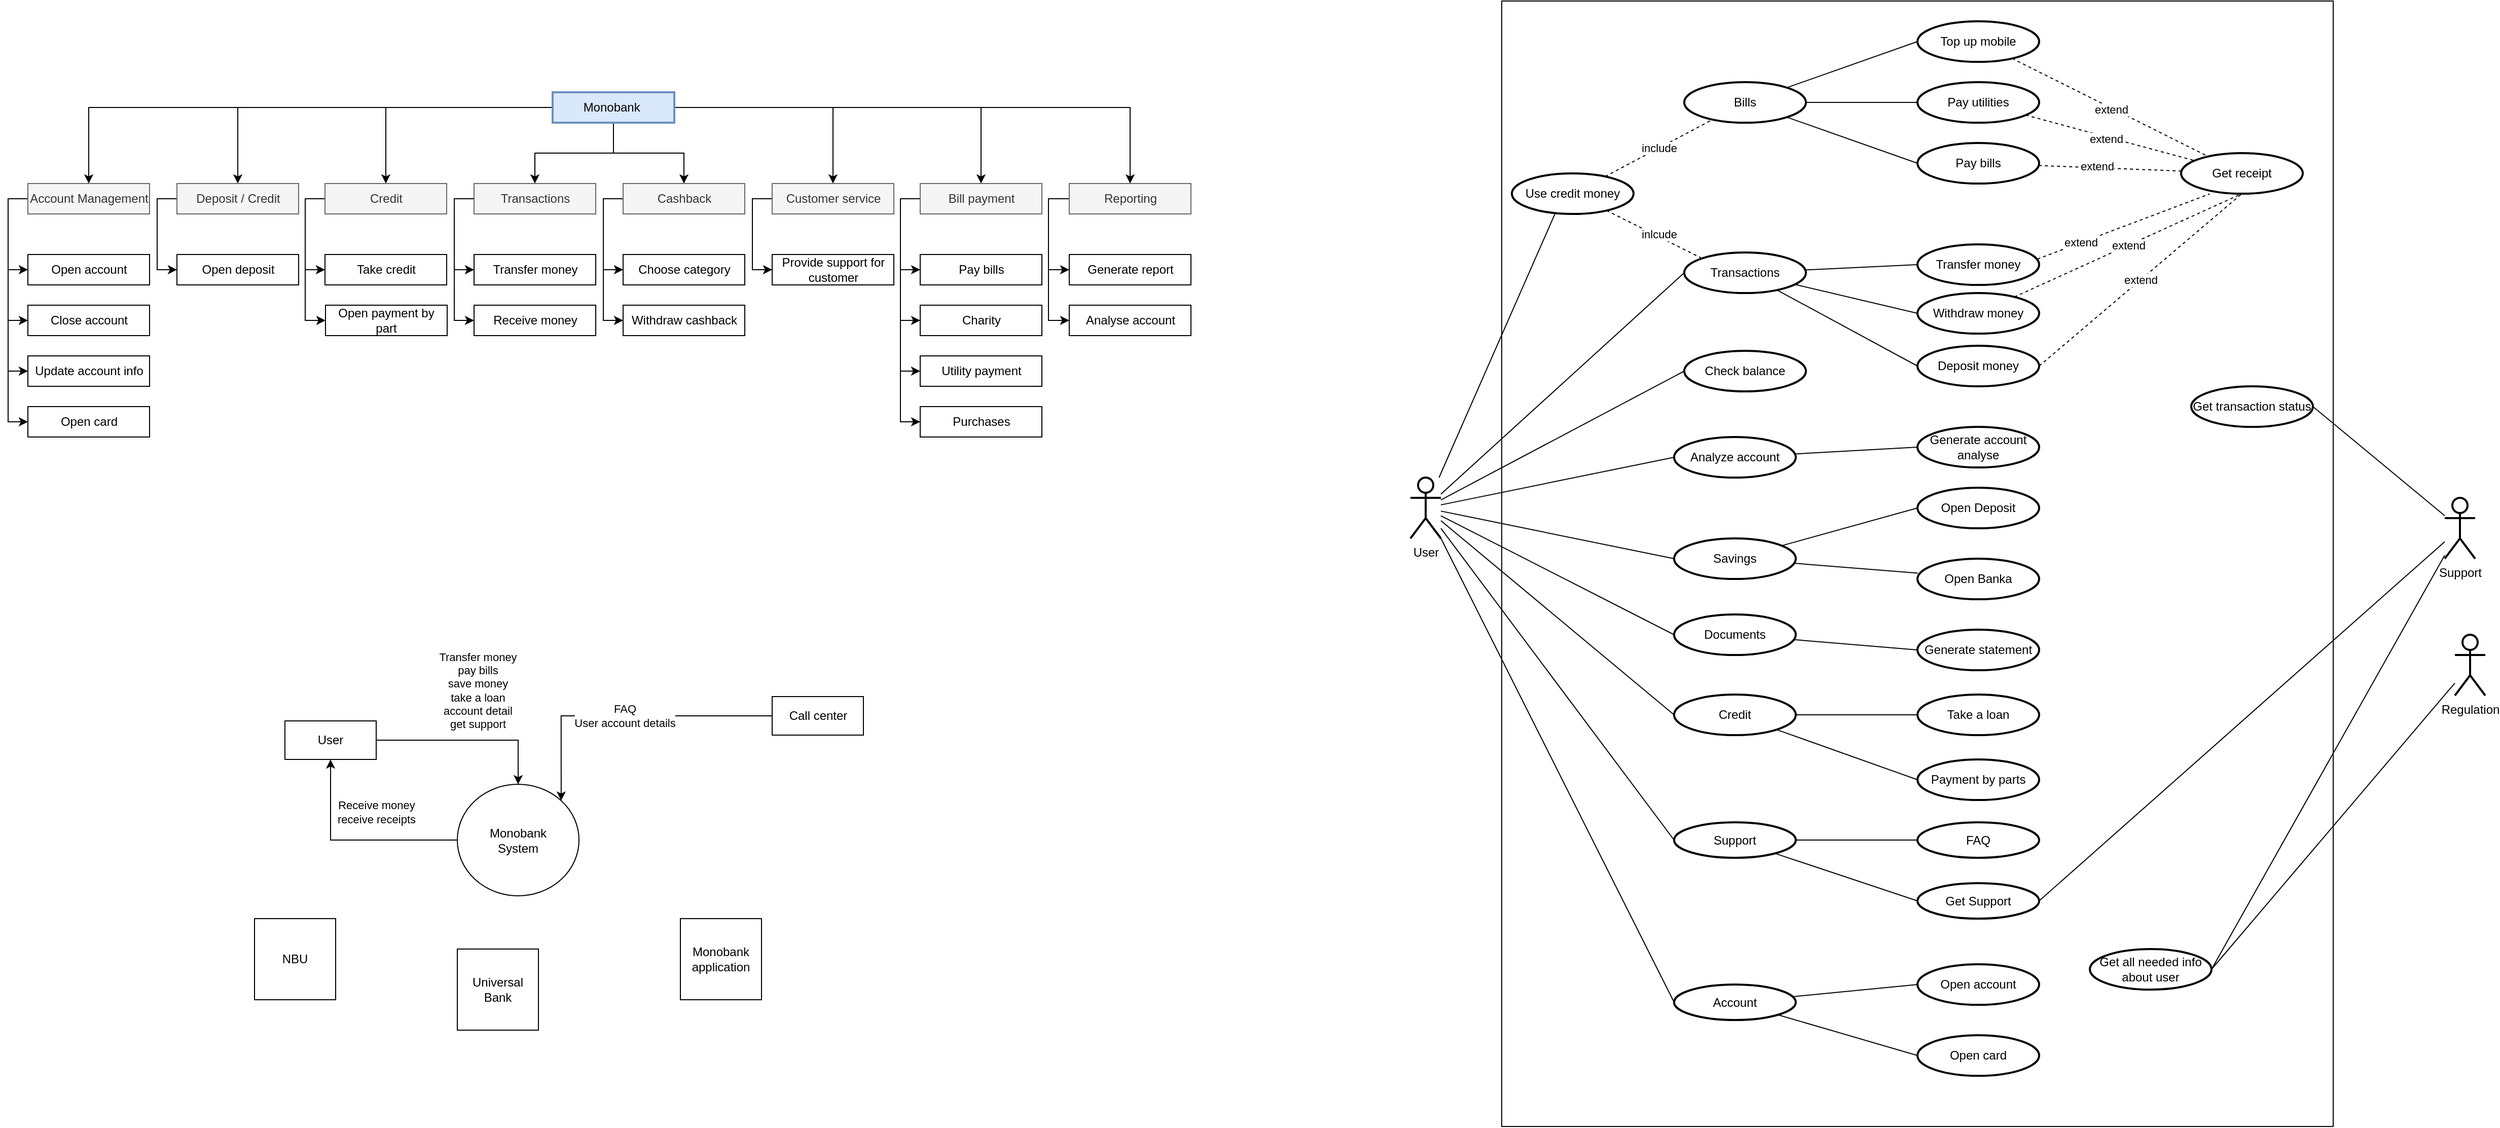 <mxfile version="20.8.16" type="github">
  <diagram name="Page-1" id="a2duEnbXzy0IIAWoKXlF">
    <mxGraphModel dx="1676" dy="1664" grid="1" gridSize="10" guides="1" tooltips="1" connect="1" arrows="1" fold="1" page="1" pageScale="1" pageWidth="827" pageHeight="1169" math="0" shadow="0">
      <root>
        <mxCell id="0" />
        <mxCell id="1" parent="0" />
        <mxCell id="AsIdFK6F4DD6XL9qQPAL-68" style="edgeStyle=orthogonalEdgeStyle;rounded=0;orthogonalLoop=1;jettySize=auto;html=1;" parent="1" source="AsIdFK6F4DD6XL9qQPAL-1" target="AsIdFK6F4DD6XL9qQPAL-2" edge="1">
          <mxGeometry relative="1" as="geometry" />
        </mxCell>
        <mxCell id="AsIdFK6F4DD6XL9qQPAL-69" style="edgeStyle=orthogonalEdgeStyle;rounded=0;orthogonalLoop=1;jettySize=auto;html=1;entryX=0.5;entryY=0;entryDx=0;entryDy=0;" parent="1" source="AsIdFK6F4DD6XL9qQPAL-1" target="AsIdFK6F4DD6XL9qQPAL-38" edge="1">
          <mxGeometry relative="1" as="geometry" />
        </mxCell>
        <mxCell id="AsIdFK6F4DD6XL9qQPAL-70" style="edgeStyle=orthogonalEdgeStyle;rounded=0;orthogonalLoop=1;jettySize=auto;html=1;" parent="1" source="AsIdFK6F4DD6XL9qQPAL-1" target="AsIdFK6F4DD6XL9qQPAL-3" edge="1">
          <mxGeometry relative="1" as="geometry" />
        </mxCell>
        <mxCell id="AsIdFK6F4DD6XL9qQPAL-71" style="edgeStyle=orthogonalEdgeStyle;rounded=0;orthogonalLoop=1;jettySize=auto;html=1;" parent="1" source="AsIdFK6F4DD6XL9qQPAL-1" target="AsIdFK6F4DD6XL9qQPAL-12" edge="1">
          <mxGeometry relative="1" as="geometry" />
        </mxCell>
        <mxCell id="AsIdFK6F4DD6XL9qQPAL-72" style="edgeStyle=orthogonalEdgeStyle;rounded=0;orthogonalLoop=1;jettySize=auto;html=1;entryX=0.5;entryY=0;entryDx=0;entryDy=0;" parent="1" source="AsIdFK6F4DD6XL9qQPAL-1" target="AsIdFK6F4DD6XL9qQPAL-11" edge="1">
          <mxGeometry relative="1" as="geometry" />
        </mxCell>
        <mxCell id="AsIdFK6F4DD6XL9qQPAL-73" style="edgeStyle=orthogonalEdgeStyle;rounded=0;orthogonalLoop=1;jettySize=auto;html=1;" parent="1" source="AsIdFK6F4DD6XL9qQPAL-1" target="AsIdFK6F4DD6XL9qQPAL-4" edge="1">
          <mxGeometry relative="1" as="geometry" />
        </mxCell>
        <mxCell id="AsIdFK6F4DD6XL9qQPAL-74" style="edgeStyle=orthogonalEdgeStyle;rounded=0;orthogonalLoop=1;jettySize=auto;html=1;" parent="1" source="AsIdFK6F4DD6XL9qQPAL-1" target="AsIdFK6F4DD6XL9qQPAL-5" edge="1">
          <mxGeometry relative="1" as="geometry" />
        </mxCell>
        <mxCell id="AsIdFK6F4DD6XL9qQPAL-75" style="edgeStyle=orthogonalEdgeStyle;rounded=0;orthogonalLoop=1;jettySize=auto;html=1;" parent="1" source="AsIdFK6F4DD6XL9qQPAL-1" target="AsIdFK6F4DD6XL9qQPAL-33" edge="1">
          <mxGeometry relative="1" as="geometry" />
        </mxCell>
        <mxCell id="AsIdFK6F4DD6XL9qQPAL-1" value="Monobank&amp;nbsp;" style="rounded=0;whiteSpace=wrap;html=1;strokeWidth=2;fillColor=#dae8fc;strokeColor=#6c8ebf;" parent="1" vertex="1">
          <mxGeometry x="354" y="50" width="120" height="30" as="geometry" />
        </mxCell>
        <mxCell id="AsIdFK6F4DD6XL9qQPAL-53" style="edgeStyle=orthogonalEdgeStyle;rounded=0;orthogonalLoop=1;jettySize=auto;html=1;entryX=0;entryY=0.5;entryDx=0;entryDy=0;" parent="1" source="AsIdFK6F4DD6XL9qQPAL-2" target="AsIdFK6F4DD6XL9qQPAL-14" edge="1">
          <mxGeometry relative="1" as="geometry">
            <Array as="points">
              <mxPoint x="257" y="155" />
              <mxPoint x="257" y="225" />
            </Array>
          </mxGeometry>
        </mxCell>
        <mxCell id="AsIdFK6F4DD6XL9qQPAL-54" style="edgeStyle=orthogonalEdgeStyle;rounded=0;orthogonalLoop=1;jettySize=auto;html=1;entryX=0;entryY=0.5;entryDx=0;entryDy=0;" parent="1" source="AsIdFK6F4DD6XL9qQPAL-2" target="AsIdFK6F4DD6XL9qQPAL-39" edge="1">
          <mxGeometry relative="1" as="geometry">
            <Array as="points">
              <mxPoint x="257" y="155" />
              <mxPoint x="257" y="275" />
            </Array>
          </mxGeometry>
        </mxCell>
        <mxCell id="AsIdFK6F4DD6XL9qQPAL-2" value="Transactions" style="whiteSpace=wrap;html=1;fillColor=#f5f5f5;fontColor=#333333;strokeColor=#666666;" parent="1" vertex="1">
          <mxGeometry x="276.5" y="140" width="120" height="30" as="geometry" />
        </mxCell>
        <mxCell id="AsIdFK6F4DD6XL9qQPAL-50" style="edgeStyle=orthogonalEdgeStyle;rounded=0;orthogonalLoop=1;jettySize=auto;html=1;entryX=0;entryY=0.5;entryDx=0;entryDy=0;" parent="1" source="AsIdFK6F4DD6XL9qQPAL-3" target="AsIdFK6F4DD6XL9qQPAL-27" edge="1">
          <mxGeometry relative="1" as="geometry">
            <Array as="points">
              <mxPoint x="-36" y="155" />
              <mxPoint x="-36" y="225" />
            </Array>
          </mxGeometry>
        </mxCell>
        <mxCell id="AsIdFK6F4DD6XL9qQPAL-3" value="Deposit / Credit" style="whiteSpace=wrap;html=1;fillColor=#f5f5f5;fontColor=#333333;strokeColor=#666666;" parent="1" vertex="1">
          <mxGeometry x="-16.5" y="140" width="120" height="30" as="geometry" />
        </mxCell>
        <mxCell id="AsIdFK6F4DD6XL9qQPAL-58" style="edgeStyle=orthogonalEdgeStyle;rounded=0;orthogonalLoop=1;jettySize=auto;html=1;entryX=0;entryY=0.5;entryDx=0;entryDy=0;" parent="1" source="AsIdFK6F4DD6XL9qQPAL-4" target="AsIdFK6F4DD6XL9qQPAL-40" edge="1">
          <mxGeometry relative="1" as="geometry">
            <Array as="points">
              <mxPoint x="551" y="155" />
              <mxPoint x="551" y="225" />
            </Array>
          </mxGeometry>
        </mxCell>
        <mxCell id="AsIdFK6F4DD6XL9qQPAL-4" value="Customer service" style="whiteSpace=wrap;html=1;fillColor=#f5f5f5;fontColor=#333333;strokeColor=#666666;" parent="1" vertex="1">
          <mxGeometry x="570.5" y="140" width="120" height="30" as="geometry" />
        </mxCell>
        <mxCell id="AsIdFK6F4DD6XL9qQPAL-59" style="edgeStyle=orthogonalEdgeStyle;rounded=0;orthogonalLoop=1;jettySize=auto;html=1;entryX=0;entryY=0.5;entryDx=0;entryDy=0;" parent="1" source="AsIdFK6F4DD6XL9qQPAL-5" target="AsIdFK6F4DD6XL9qQPAL-32" edge="1">
          <mxGeometry relative="1" as="geometry">
            <Array as="points">
              <mxPoint x="697" y="155" />
              <mxPoint x="697" y="225" />
            </Array>
          </mxGeometry>
        </mxCell>
        <mxCell id="AsIdFK6F4DD6XL9qQPAL-60" style="edgeStyle=orthogonalEdgeStyle;rounded=0;orthogonalLoop=1;jettySize=auto;html=1;entryX=0;entryY=0.5;entryDx=0;entryDy=0;" parent="1" source="AsIdFK6F4DD6XL9qQPAL-5" target="AsIdFK6F4DD6XL9qQPAL-7" edge="1">
          <mxGeometry relative="1" as="geometry">
            <Array as="points">
              <mxPoint x="697" y="155" />
              <mxPoint x="697" y="275" />
            </Array>
          </mxGeometry>
        </mxCell>
        <mxCell id="AsIdFK6F4DD6XL9qQPAL-61" style="edgeStyle=orthogonalEdgeStyle;rounded=0;orthogonalLoop=1;jettySize=auto;html=1;entryX=0;entryY=0.5;entryDx=0;entryDy=0;" parent="1" source="AsIdFK6F4DD6XL9qQPAL-5" target="AsIdFK6F4DD6XL9qQPAL-8" edge="1">
          <mxGeometry relative="1" as="geometry">
            <Array as="points">
              <mxPoint x="697" y="155" />
              <mxPoint x="697" y="325" />
            </Array>
          </mxGeometry>
        </mxCell>
        <mxCell id="AsIdFK6F4DD6XL9qQPAL-62" style="edgeStyle=orthogonalEdgeStyle;rounded=0;orthogonalLoop=1;jettySize=auto;html=1;entryX=0;entryY=0.5;entryDx=0;entryDy=0;" parent="1" source="AsIdFK6F4DD6XL9qQPAL-5" target="AsIdFK6F4DD6XL9qQPAL-9" edge="1">
          <mxGeometry relative="1" as="geometry">
            <Array as="points">
              <mxPoint x="697" y="155" />
              <mxPoint x="697" y="375" />
            </Array>
          </mxGeometry>
        </mxCell>
        <mxCell id="AsIdFK6F4DD6XL9qQPAL-5" value="Bill payment" style="whiteSpace=wrap;html=1;fillColor=#f5f5f5;fontColor=#333333;strokeColor=#666666;" parent="1" vertex="1">
          <mxGeometry x="716.5" y="140" width="120" height="30" as="geometry" />
        </mxCell>
        <mxCell id="AsIdFK6F4DD6XL9qQPAL-7" value="Charity" style="whiteSpace=wrap;html=1;" parent="1" vertex="1">
          <mxGeometry x="716.5" y="260" width="120" height="30" as="geometry" />
        </mxCell>
        <mxCell id="AsIdFK6F4DD6XL9qQPAL-8" value="Utility payment" style="whiteSpace=wrap;html=1;" parent="1" vertex="1">
          <mxGeometry x="716.5" y="310" width="120" height="30" as="geometry" />
        </mxCell>
        <mxCell id="AsIdFK6F4DD6XL9qQPAL-9" value="Purchases" style="whiteSpace=wrap;html=1;" parent="1" vertex="1">
          <mxGeometry x="716.5" y="360" width="120" height="30" as="geometry" />
        </mxCell>
        <mxCell id="AsIdFK6F4DD6XL9qQPAL-56" style="edgeStyle=orthogonalEdgeStyle;rounded=0;orthogonalLoop=1;jettySize=auto;html=1;entryX=0;entryY=0.5;entryDx=0;entryDy=0;" parent="1" source="AsIdFK6F4DD6XL9qQPAL-11" target="AsIdFK6F4DD6XL9qQPAL-29" edge="1">
          <mxGeometry relative="1" as="geometry">
            <Array as="points">
              <mxPoint x="404" y="155" />
              <mxPoint x="404" y="225" />
            </Array>
          </mxGeometry>
        </mxCell>
        <mxCell id="AsIdFK6F4DD6XL9qQPAL-57" style="edgeStyle=orthogonalEdgeStyle;rounded=0;orthogonalLoop=1;jettySize=auto;html=1;entryX=0;entryY=0.5;entryDx=0;entryDy=0;" parent="1" source="AsIdFK6F4DD6XL9qQPAL-11" target="AsIdFK6F4DD6XL9qQPAL-31" edge="1">
          <mxGeometry relative="1" as="geometry">
            <Array as="points">
              <mxPoint x="404" y="155" />
              <mxPoint x="404" y="275" />
            </Array>
          </mxGeometry>
        </mxCell>
        <mxCell id="AsIdFK6F4DD6XL9qQPAL-11" value="Cashback" style="whiteSpace=wrap;html=1;fillColor=#f5f5f5;fontColor=#333333;strokeColor=#666666;" parent="1" vertex="1">
          <mxGeometry x="423.5" y="140" width="120" height="30" as="geometry" />
        </mxCell>
        <mxCell id="AsIdFK6F4DD6XL9qQPAL-47" style="edgeStyle=orthogonalEdgeStyle;rounded=0;orthogonalLoop=1;jettySize=auto;html=1;entryX=0;entryY=0.5;entryDx=0;entryDy=0;" parent="1" source="AsIdFK6F4DD6XL9qQPAL-12" target="AsIdFK6F4DD6XL9qQPAL-35" edge="1">
          <mxGeometry relative="1" as="geometry">
            <Array as="points">
              <mxPoint x="-183" y="155" />
              <mxPoint x="-183" y="225" />
            </Array>
          </mxGeometry>
        </mxCell>
        <mxCell id="AsIdFK6F4DD6XL9qQPAL-48" style="edgeStyle=orthogonalEdgeStyle;rounded=0;orthogonalLoop=1;jettySize=auto;html=1;entryX=0;entryY=0.5;entryDx=0;entryDy=0;" parent="1" source="AsIdFK6F4DD6XL9qQPAL-12" target="AsIdFK6F4DD6XL9qQPAL-36" edge="1">
          <mxGeometry relative="1" as="geometry">
            <Array as="points">
              <mxPoint x="-183" y="155" />
              <mxPoint x="-183" y="275" />
            </Array>
          </mxGeometry>
        </mxCell>
        <mxCell id="AsIdFK6F4DD6XL9qQPAL-49" style="edgeStyle=orthogonalEdgeStyle;rounded=0;orthogonalLoop=1;jettySize=auto;html=1;entryX=0;entryY=0.5;entryDx=0;entryDy=0;" parent="1" source="AsIdFK6F4DD6XL9qQPAL-12" target="AsIdFK6F4DD6XL9qQPAL-37" edge="1">
          <mxGeometry relative="1" as="geometry">
            <Array as="points">
              <mxPoint x="-183" y="155" />
              <mxPoint x="-183" y="325" />
            </Array>
          </mxGeometry>
        </mxCell>
        <mxCell id="AsIdFK6F4DD6XL9qQPAL-88" style="edgeStyle=orthogonalEdgeStyle;rounded=0;orthogonalLoop=1;jettySize=auto;html=1;entryX=0;entryY=0.5;entryDx=0;entryDy=0;" parent="1" source="AsIdFK6F4DD6XL9qQPAL-12" target="AsIdFK6F4DD6XL9qQPAL-87" edge="1">
          <mxGeometry relative="1" as="geometry">
            <Array as="points">
              <mxPoint x="-183" y="155" />
              <mxPoint x="-183" y="375" />
            </Array>
          </mxGeometry>
        </mxCell>
        <mxCell id="AsIdFK6F4DD6XL9qQPAL-12" value="Account Management" style="whiteSpace=wrap;html=1;fillColor=#f5f5f5;fontColor=#333333;strokeColor=#666666;" parent="1" vertex="1">
          <mxGeometry x="-163.5" y="140" width="120" height="30" as="geometry" />
        </mxCell>
        <mxCell id="AsIdFK6F4DD6XL9qQPAL-14" value="Transfer money" style="whiteSpace=wrap;html=1;" parent="1" vertex="1">
          <mxGeometry x="276.5" y="210" width="120" height="30" as="geometry" />
        </mxCell>
        <mxCell id="AsIdFK6F4DD6XL9qQPAL-16" value="Generate report" style="whiteSpace=wrap;html=1;" parent="1" vertex="1">
          <mxGeometry x="863.5" y="210" width="120" height="30" as="geometry" />
        </mxCell>
        <mxCell id="AsIdFK6F4DD6XL9qQPAL-22" value="Take credit" style="whiteSpace=wrap;html=1;" parent="1" vertex="1">
          <mxGeometry x="129.5" y="210" width="120" height="30" as="geometry" />
        </mxCell>
        <mxCell id="AsIdFK6F4DD6XL9qQPAL-24" value="Open payment by part" style="whiteSpace=wrap;html=1;" parent="1" vertex="1">
          <mxGeometry x="130" y="260" width="120" height="30" as="geometry" />
        </mxCell>
        <mxCell id="AsIdFK6F4DD6XL9qQPAL-27" value="Open deposit" style="whiteSpace=wrap;html=1;" parent="1" vertex="1">
          <mxGeometry x="-16.5" y="210" width="120" height="30" as="geometry" />
        </mxCell>
        <mxCell id="AsIdFK6F4DD6XL9qQPAL-29" value="Choose category" style="whiteSpace=wrap;html=1;" parent="1" vertex="1">
          <mxGeometry x="423.5" y="210" width="120" height="30" as="geometry" />
        </mxCell>
        <mxCell id="AsIdFK6F4DD6XL9qQPAL-31" value="Withdraw cashback" style="whiteSpace=wrap;html=1;" parent="1" vertex="1">
          <mxGeometry x="423.5" y="260" width="120" height="30" as="geometry" />
        </mxCell>
        <mxCell id="AsIdFK6F4DD6XL9qQPAL-32" value="Pay bills" style="whiteSpace=wrap;html=1;" parent="1" vertex="1">
          <mxGeometry x="716.5" y="210" width="120" height="30" as="geometry" />
        </mxCell>
        <mxCell id="AsIdFK6F4DD6XL9qQPAL-66" style="edgeStyle=orthogonalEdgeStyle;rounded=0;orthogonalLoop=1;jettySize=auto;html=1;entryX=0;entryY=0.5;entryDx=0;entryDy=0;" parent="1" source="AsIdFK6F4DD6XL9qQPAL-33" target="AsIdFK6F4DD6XL9qQPAL-16" edge="1">
          <mxGeometry relative="1" as="geometry">
            <Array as="points">
              <mxPoint x="843" y="155" />
              <mxPoint x="843" y="225" />
            </Array>
          </mxGeometry>
        </mxCell>
        <mxCell id="AsIdFK6F4DD6XL9qQPAL-67" style="edgeStyle=orthogonalEdgeStyle;rounded=0;orthogonalLoop=1;jettySize=auto;html=1;entryX=0;entryY=0.5;entryDx=0;entryDy=0;" parent="1" source="AsIdFK6F4DD6XL9qQPAL-33" target="AsIdFK6F4DD6XL9qQPAL-34" edge="1">
          <mxGeometry relative="1" as="geometry">
            <Array as="points">
              <mxPoint x="843" y="155" />
              <mxPoint x="843" y="275" />
            </Array>
          </mxGeometry>
        </mxCell>
        <mxCell id="AsIdFK6F4DD6XL9qQPAL-33" value="Reporting" style="whiteSpace=wrap;html=1;fillColor=#f5f5f5;fontColor=#333333;strokeColor=#666666;" parent="1" vertex="1">
          <mxGeometry x="863.5" y="140" width="120" height="30" as="geometry" />
        </mxCell>
        <mxCell id="AsIdFK6F4DD6XL9qQPAL-34" value="Analyse account" style="whiteSpace=wrap;html=1;" parent="1" vertex="1">
          <mxGeometry x="863.5" y="260" width="120" height="30" as="geometry" />
        </mxCell>
        <mxCell id="AsIdFK6F4DD6XL9qQPAL-35" value="Open account" style="whiteSpace=wrap;html=1;" parent="1" vertex="1">
          <mxGeometry x="-163.5" y="210" width="120" height="30" as="geometry" />
        </mxCell>
        <mxCell id="AsIdFK6F4DD6XL9qQPAL-36" value="Close account" style="whiteSpace=wrap;html=1;" parent="1" vertex="1">
          <mxGeometry x="-163.5" y="260" width="120" height="30" as="geometry" />
        </mxCell>
        <mxCell id="AsIdFK6F4DD6XL9qQPAL-37" value="Update account info" style="whiteSpace=wrap;html=1;" parent="1" vertex="1">
          <mxGeometry x="-163.5" y="310" width="120" height="30" as="geometry" />
        </mxCell>
        <mxCell id="AsIdFK6F4DD6XL9qQPAL-51" style="edgeStyle=orthogonalEdgeStyle;rounded=0;orthogonalLoop=1;jettySize=auto;html=1;entryX=0;entryY=0.5;entryDx=0;entryDy=0;" parent="1" source="AsIdFK6F4DD6XL9qQPAL-38" target="AsIdFK6F4DD6XL9qQPAL-22" edge="1">
          <mxGeometry relative="1" as="geometry">
            <Array as="points">
              <mxPoint x="110" y="155" />
              <mxPoint x="110" y="225" />
            </Array>
          </mxGeometry>
        </mxCell>
        <mxCell id="AsIdFK6F4DD6XL9qQPAL-52" style="edgeStyle=orthogonalEdgeStyle;rounded=0;orthogonalLoop=1;jettySize=auto;html=1;entryX=0;entryY=0.5;entryDx=0;entryDy=0;" parent="1" source="AsIdFK6F4DD6XL9qQPAL-38" target="AsIdFK6F4DD6XL9qQPAL-24" edge="1">
          <mxGeometry relative="1" as="geometry">
            <Array as="points">
              <mxPoint x="110" y="155" />
              <mxPoint x="110" y="275" />
            </Array>
          </mxGeometry>
        </mxCell>
        <mxCell id="AsIdFK6F4DD6XL9qQPAL-38" value="Credit" style="whiteSpace=wrap;html=1;fillColor=#f5f5f5;fontColor=#333333;strokeColor=#666666;" parent="1" vertex="1">
          <mxGeometry x="129.5" y="140" width="120" height="30" as="geometry" />
        </mxCell>
        <mxCell id="AsIdFK6F4DD6XL9qQPAL-39" value="Receive money" style="whiteSpace=wrap;html=1;" parent="1" vertex="1">
          <mxGeometry x="276.5" y="260" width="120" height="30" as="geometry" />
        </mxCell>
        <mxCell id="AsIdFK6F4DD6XL9qQPAL-40" value="Provide support for customer" style="whiteSpace=wrap;html=1;" parent="1" vertex="1">
          <mxGeometry x="570.5" y="210" width="120" height="30" as="geometry" />
        </mxCell>
        <mxCell id="4nMvluG5tk5VkBTDZK9o-53" style="edgeStyle=none;orthogonalLoop=1;jettySize=auto;html=1;entryX=0.235;entryY=1.006;entryDx=0;entryDy=0;endArrow=none;endFill=0;exitX=0.985;exitY=0.364;exitDx=0;exitDy=0;exitPerimeter=0;entryPerimeter=0;dashed=1;" parent="1" source="AsIdFK6F4DD6XL9qQPAL-76" target="4nMvluG5tk5VkBTDZK9o-49" edge="1">
          <mxGeometry relative="1" as="geometry" />
        </mxCell>
        <mxCell id="4nMvluG5tk5VkBTDZK9o-64" value="extend" style="edgeLabel;html=1;align=center;verticalAlign=middle;resizable=0;points=[];" parent="4nMvluG5tk5VkBTDZK9o-53" vertex="1" connectable="0">
          <mxGeometry x="-0.497" y="1" relative="1" as="geometry">
            <mxPoint as="offset" />
          </mxGeometry>
        </mxCell>
        <mxCell id="AsIdFK6F4DD6XL9qQPAL-76" value="Transfer money" style="ellipse;whiteSpace=wrap;html=1;strokeWidth=2;" parent="1" vertex="1">
          <mxGeometry x="1700" y="200" width="120" height="40" as="geometry" />
        </mxCell>
        <mxCell id="AsIdFK6F4DD6XL9qQPAL-77" value="Open Deposit" style="ellipse;whiteSpace=wrap;html=1;strokeWidth=2;" parent="1" vertex="1">
          <mxGeometry x="1700" y="440" width="120" height="40" as="geometry" />
        </mxCell>
        <mxCell id="AsIdFK6F4DD6XL9qQPAL-78" value="Take a loan" style="ellipse;whiteSpace=wrap;html=1;strokeWidth=2;" parent="1" vertex="1">
          <mxGeometry x="1700" y="644" width="120" height="40" as="geometry" />
        </mxCell>
        <mxCell id="AsIdFK6F4DD6XL9qQPAL-79" value="Payment by parts" style="ellipse;whiteSpace=wrap;html=1;strokeWidth=2;" parent="1" vertex="1">
          <mxGeometry x="1700" y="708" width="120" height="40" as="geometry" />
        </mxCell>
        <mxCell id="4nMvluG5tk5VkBTDZK9o-61" style="edgeStyle=none;orthogonalLoop=1;jettySize=auto;html=1;entryX=0;entryY=0.5;entryDx=0;entryDy=0;endArrow=none;endFill=0;" parent="1" source="AsIdFK6F4DD6XL9qQPAL-80" target="4nMvluG5tk5VkBTDZK9o-34" edge="1">
          <mxGeometry relative="1" as="geometry" />
        </mxCell>
        <mxCell id="4nMvluG5tk5VkBTDZK9o-62" style="edgeStyle=none;orthogonalLoop=1;jettySize=auto;html=1;entryX=0.354;entryY=0.999;entryDx=0;entryDy=0;endArrow=none;endFill=0;entryPerimeter=0;" parent="1" source="AsIdFK6F4DD6XL9qQPAL-80" target="AsIdFK6F4DD6XL9qQPAL-86" edge="1">
          <mxGeometry relative="1" as="geometry" />
        </mxCell>
        <mxCell id="4nMvluG5tk5VkBTDZK9o-69" style="edgeStyle=none;orthogonalLoop=1;jettySize=auto;html=1;entryX=0;entryY=0.5;entryDx=0;entryDy=0;endArrow=none;endFill=0;" parent="1" source="AsIdFK6F4DD6XL9qQPAL-80" target="4nMvluG5tk5VkBTDZK9o-35" edge="1">
          <mxGeometry relative="1" as="geometry" />
        </mxCell>
        <mxCell id="4nMvluG5tk5VkBTDZK9o-71" style="edgeStyle=none;orthogonalLoop=1;jettySize=auto;html=1;entryX=0;entryY=0.5;entryDx=0;entryDy=0;endArrow=none;endFill=0;" parent="1" source="AsIdFK6F4DD6XL9qQPAL-80" target="4nMvluG5tk5VkBTDZK9o-3" edge="1">
          <mxGeometry relative="1" as="geometry" />
        </mxCell>
        <mxCell id="4nMvluG5tk5VkBTDZK9o-74" style="edgeStyle=none;orthogonalLoop=1;jettySize=auto;html=1;entryX=0;entryY=0.5;entryDx=0;entryDy=0;endArrow=none;endFill=0;" parent="1" source="AsIdFK6F4DD6XL9qQPAL-80" target="4nMvluG5tk5VkBTDZK9o-39" edge="1">
          <mxGeometry relative="1" as="geometry" />
        </mxCell>
        <mxCell id="4nMvluG5tk5VkBTDZK9o-75" style="edgeStyle=none;orthogonalLoop=1;jettySize=auto;html=1;entryX=0;entryY=0.5;entryDx=0;entryDy=0;endArrow=none;endFill=0;" parent="1" source="AsIdFK6F4DD6XL9qQPAL-80" target="4nMvluG5tk5VkBTDZK9o-36" edge="1">
          <mxGeometry relative="1" as="geometry" />
        </mxCell>
        <mxCell id="4nMvluG5tk5VkBTDZK9o-80" style="edgeStyle=none;orthogonalLoop=1;jettySize=auto;html=1;entryX=0;entryY=0.5;entryDx=0;entryDy=0;endArrow=none;endFill=0;" parent="1" source="AsIdFK6F4DD6XL9qQPAL-80" target="4nMvluG5tk5VkBTDZK9o-38" edge="1">
          <mxGeometry relative="1" as="geometry" />
        </mxCell>
        <mxCell id="4nMvluG5tk5VkBTDZK9o-84" style="edgeStyle=none;orthogonalLoop=1;jettySize=auto;html=1;entryX=0;entryY=0.5;entryDx=0;entryDy=0;endArrow=none;endFill=0;" parent="1" source="AsIdFK6F4DD6XL9qQPAL-80" target="4nMvluG5tk5VkBTDZK9o-83" edge="1">
          <mxGeometry relative="1" as="geometry" />
        </mxCell>
        <mxCell id="4nMvluG5tk5VkBTDZK9o-96" style="edgeStyle=none;orthogonalLoop=1;jettySize=auto;html=1;entryX=0;entryY=0.5;entryDx=0;entryDy=0;endArrow=none;endFill=0;" parent="1" source="AsIdFK6F4DD6XL9qQPAL-80" target="4nMvluG5tk5VkBTDZK9o-88" edge="1">
          <mxGeometry relative="1" as="geometry" />
        </mxCell>
        <mxCell id="AsIdFK6F4DD6XL9qQPAL-80" value="User" style="shape=umlActor;verticalLabelPosition=bottom;verticalAlign=top;html=1;outlineConnect=0;strokeWidth=2;" parent="1" vertex="1">
          <mxGeometry x="1200" y="430" width="30" height="60" as="geometry" />
        </mxCell>
        <mxCell id="4nMvluG5tk5VkBTDZK9o-20" style="orthogonalLoop=1;jettySize=auto;html=1;entryX=1;entryY=0.5;entryDx=0;entryDy=0;endArrow=none;endFill=0;" parent="1" source="AsIdFK6F4DD6XL9qQPAL-81" target="4nMvluG5tk5VkBTDZK9o-19" edge="1">
          <mxGeometry relative="1" as="geometry" />
        </mxCell>
        <mxCell id="AsIdFK6F4DD6XL9qQPAL-81" value="Regulation" style="shape=umlActor;verticalLabelPosition=bottom;verticalAlign=top;html=1;outlineConnect=0;strokeWidth=2;" parent="1" vertex="1">
          <mxGeometry x="2230" y="585" width="30" height="60" as="geometry" />
        </mxCell>
        <mxCell id="4nMvluG5tk5VkBTDZK9o-4" style="rounded=0;orthogonalLoop=1;jettySize=auto;html=1;entryX=1;entryY=0.5;entryDx=0;entryDy=0;endArrow=none;endFill=0;" parent="1" source="AsIdFK6F4DD6XL9qQPAL-82" target="AsIdFK6F4DD6XL9qQPAL-85" edge="1">
          <mxGeometry relative="1" as="geometry" />
        </mxCell>
        <mxCell id="4nMvluG5tk5VkBTDZK9o-21" style="orthogonalLoop=1;jettySize=auto;html=1;entryX=1;entryY=0.5;entryDx=0;entryDy=0;endArrow=none;endFill=0;" parent="1" source="AsIdFK6F4DD6XL9qQPAL-82" target="4nMvluG5tk5VkBTDZK9o-19" edge="1">
          <mxGeometry relative="1" as="geometry" />
        </mxCell>
        <mxCell id="4nMvluG5tk5VkBTDZK9o-24" style="orthogonalLoop=1;jettySize=auto;html=1;entryX=1;entryY=0.5;entryDx=0;entryDy=0;endArrow=none;endFill=0;" parent="1" source="AsIdFK6F4DD6XL9qQPAL-82" target="4nMvluG5tk5VkBTDZK9o-22" edge="1">
          <mxGeometry relative="1" as="geometry" />
        </mxCell>
        <mxCell id="AsIdFK6F4DD6XL9qQPAL-82" value="Support" style="shape=umlActor;verticalLabelPosition=bottom;verticalAlign=top;html=1;outlineConnect=0;strokeWidth=2;" parent="1" vertex="1">
          <mxGeometry x="2220" y="450" width="30" height="60" as="geometry" />
        </mxCell>
        <mxCell id="AsIdFK6F4DD6XL9qQPAL-84" value="Open card" style="ellipse;whiteSpace=wrap;html=1;strokeWidth=2;" parent="1" vertex="1">
          <mxGeometry x="1700" y="980" width="120" height="40" as="geometry" />
        </mxCell>
        <mxCell id="AsIdFK6F4DD6XL9qQPAL-85" value="Get Support" style="ellipse;whiteSpace=wrap;html=1;strokeWidth=2;" parent="1" vertex="1">
          <mxGeometry x="1700" y="830" width="120" height="35" as="geometry" />
        </mxCell>
        <mxCell id="4nMvluG5tk5VkBTDZK9o-59" value="include" style="edgeStyle=none;orthogonalLoop=1;jettySize=auto;html=1;endArrow=none;endFill=0;dashed=1;" parent="1" source="AsIdFK6F4DD6XL9qQPAL-86" target="4nMvluG5tk5VkBTDZK9o-37" edge="1">
          <mxGeometry relative="1" as="geometry" />
        </mxCell>
        <mxCell id="4nMvluG5tk5VkBTDZK9o-60" style="edgeStyle=none;orthogonalLoop=1;jettySize=auto;html=1;entryX=0;entryY=0;entryDx=0;entryDy=0;endArrow=none;endFill=0;dashed=1;" parent="1" source="AsIdFK6F4DD6XL9qQPAL-86" target="4nMvluG5tk5VkBTDZK9o-34" edge="1">
          <mxGeometry relative="1" as="geometry" />
        </mxCell>
        <mxCell id="4nMvluG5tk5VkBTDZK9o-63" value="inlcude" style="edgeLabel;html=1;align=center;verticalAlign=middle;resizable=0;points=[];" parent="4nMvluG5tk5VkBTDZK9o-60" vertex="1" connectable="0">
          <mxGeometry x="0.073" y="2" relative="1" as="geometry">
            <mxPoint as="offset" />
          </mxGeometry>
        </mxCell>
        <mxCell id="AsIdFK6F4DD6XL9qQPAL-86" value="Use credit money" style="ellipse;whiteSpace=wrap;html=1;strokeWidth=2;" parent="1" vertex="1">
          <mxGeometry x="1300" y="130" width="120" height="40" as="geometry" />
        </mxCell>
        <mxCell id="AsIdFK6F4DD6XL9qQPAL-87" value="Open card" style="whiteSpace=wrap;html=1;" parent="1" vertex="1">
          <mxGeometry x="-163.5" y="360" width="120" height="30" as="geometry" />
        </mxCell>
        <mxCell id="4nMvluG5tk5VkBTDZK9o-56" value="extend" style="edgeStyle=none;orthogonalLoop=1;jettySize=auto;html=1;entryX=0.5;entryY=1;entryDx=0;entryDy=0;endArrow=none;endFill=0;dashed=1;" parent="1" source="4nMvluG5tk5VkBTDZK9o-1" target="4nMvluG5tk5VkBTDZK9o-49" edge="1">
          <mxGeometry relative="1" as="geometry" />
        </mxCell>
        <mxCell id="4nMvluG5tk5VkBTDZK9o-1" value="Withdraw money" style="ellipse;whiteSpace=wrap;html=1;strokeWidth=2;" parent="1" vertex="1">
          <mxGeometry x="1700" y="248" width="120" height="40" as="geometry" />
        </mxCell>
        <mxCell id="4nMvluG5tk5VkBTDZK9o-2" value="Open account" style="ellipse;whiteSpace=wrap;html=1;strokeWidth=2;" parent="1" vertex="1">
          <mxGeometry x="1700" y="910" width="120" height="40" as="geometry" />
        </mxCell>
        <mxCell id="4nMvluG5tk5VkBTDZK9o-3" value="Check balance" style="ellipse;whiteSpace=wrap;html=1;strokeWidth=2;" parent="1" vertex="1">
          <mxGeometry x="1470" y="305" width="120" height="40" as="geometry" />
        </mxCell>
        <mxCell id="4nMvluG5tk5VkBTDZK9o-19" value="Get all needed info about user" style="ellipse;whiteSpace=wrap;html=1;strokeWidth=2;" parent="1" vertex="1">
          <mxGeometry x="1870" y="895" width="120" height="40" as="geometry" />
        </mxCell>
        <mxCell id="4nMvluG5tk5VkBTDZK9o-22" value="Get transaction status" style="ellipse;whiteSpace=wrap;html=1;strokeWidth=2;" parent="1" vertex="1">
          <mxGeometry x="1970" y="340" width="120" height="40" as="geometry" />
        </mxCell>
        <mxCell id="4nMvluG5tk5VkBTDZK9o-52" style="edgeStyle=none;orthogonalLoop=1;jettySize=auto;html=1;endArrow=none;endFill=0;dashed=1;" parent="1" source="4nMvluG5tk5VkBTDZK9o-26" target="4nMvluG5tk5VkBTDZK9o-49" edge="1">
          <mxGeometry relative="1" as="geometry" />
        </mxCell>
        <mxCell id="4nMvluG5tk5VkBTDZK9o-68" value="extend" style="edgeLabel;html=1;align=center;verticalAlign=middle;resizable=0;points=[];" parent="4nMvluG5tk5VkBTDZK9o-52" vertex="1" connectable="0">
          <mxGeometry x="-0.192" y="2" relative="1" as="geometry">
            <mxPoint as="offset" />
          </mxGeometry>
        </mxCell>
        <mxCell id="4nMvluG5tk5VkBTDZK9o-26" value="Pay bills" style="ellipse;whiteSpace=wrap;html=1;strokeWidth=2;" parent="1" vertex="1">
          <mxGeometry x="1700" y="100" width="120" height="40" as="geometry" />
        </mxCell>
        <mxCell id="4nMvluG5tk5VkBTDZK9o-44" style="edgeStyle=none;orthogonalLoop=1;jettySize=auto;html=1;entryX=0;entryY=0.5;entryDx=0;entryDy=0;endArrow=none;endFill=0;" parent="1" source="4nMvluG5tk5VkBTDZK9o-34" target="AsIdFK6F4DD6XL9qQPAL-76" edge="1">
          <mxGeometry relative="1" as="geometry" />
        </mxCell>
        <mxCell id="4nMvluG5tk5VkBTDZK9o-45" style="edgeStyle=none;orthogonalLoop=1;jettySize=auto;html=1;entryX=0;entryY=0.5;entryDx=0;entryDy=0;endArrow=none;endFill=0;" parent="1" source="4nMvluG5tk5VkBTDZK9o-34" target="4nMvluG5tk5VkBTDZK9o-1" edge="1">
          <mxGeometry relative="1" as="geometry" />
        </mxCell>
        <mxCell id="4nMvluG5tk5VkBTDZK9o-57" style="edgeStyle=none;orthogonalLoop=1;jettySize=auto;html=1;entryX=0;entryY=0.5;entryDx=0;entryDy=0;endArrow=none;endFill=0;" parent="1" source="4nMvluG5tk5VkBTDZK9o-34" target="4nMvluG5tk5VkBTDZK9o-46" edge="1">
          <mxGeometry relative="1" as="geometry" />
        </mxCell>
        <mxCell id="4nMvluG5tk5VkBTDZK9o-34" value="Transactions" style="ellipse;whiteSpace=wrap;html=1;strokeWidth=2;" parent="1" vertex="1">
          <mxGeometry x="1470" y="208" width="120" height="40" as="geometry" />
        </mxCell>
        <mxCell id="4nMvluG5tk5VkBTDZK9o-79" style="edgeStyle=none;orthogonalLoop=1;jettySize=auto;html=1;entryX=0;entryY=0.5;entryDx=0;entryDy=0;endArrow=none;endFill=0;" parent="1" source="4nMvluG5tk5VkBTDZK9o-35" target="4nMvluG5tk5VkBTDZK9o-78" edge="1">
          <mxGeometry relative="1" as="geometry" />
        </mxCell>
        <mxCell id="4nMvluG5tk5VkBTDZK9o-35" value="Analyze account" style="ellipse;whiteSpace=wrap;html=1;strokeWidth=2;" parent="1" vertex="1">
          <mxGeometry x="1460" y="390" width="120" height="40" as="geometry" />
        </mxCell>
        <mxCell id="4nMvluG5tk5VkBTDZK9o-76" style="edgeStyle=none;orthogonalLoop=1;jettySize=auto;html=1;endArrow=none;endFill=0;entryX=0;entryY=0.5;entryDx=0;entryDy=0;" parent="1" source="4nMvluG5tk5VkBTDZK9o-36" target="4nMvluG5tk5VkBTDZK9o-77" edge="1">
          <mxGeometry relative="1" as="geometry">
            <mxPoint x="1700.0" y="600" as="targetPoint" />
          </mxGeometry>
        </mxCell>
        <mxCell id="4nMvluG5tk5VkBTDZK9o-36" value="Documents" style="ellipse;whiteSpace=wrap;html=1;strokeWidth=2;" parent="1" vertex="1">
          <mxGeometry x="1460" y="565" width="120" height="40" as="geometry" />
        </mxCell>
        <mxCell id="4nMvluG5tk5VkBTDZK9o-40" style="orthogonalLoop=1;jettySize=auto;html=1;entryX=0;entryY=0.5;entryDx=0;entryDy=0;endArrow=none;endFill=0;" parent="1" source="4nMvluG5tk5VkBTDZK9o-37" target="4nMvluG5tk5VkBTDZK9o-26" edge="1">
          <mxGeometry relative="1" as="geometry" />
        </mxCell>
        <mxCell id="4nMvluG5tk5VkBTDZK9o-42" style="edgeStyle=none;orthogonalLoop=1;jettySize=auto;html=1;entryX=0;entryY=0.5;entryDx=0;entryDy=0;endArrow=none;endFill=0;" parent="1" source="4nMvluG5tk5VkBTDZK9o-37" target="4nMvluG5tk5VkBTDZK9o-41" edge="1">
          <mxGeometry relative="1" as="geometry" />
        </mxCell>
        <mxCell id="4nMvluG5tk5VkBTDZK9o-48" style="edgeStyle=none;orthogonalLoop=1;jettySize=auto;html=1;entryX=0;entryY=0.5;entryDx=0;entryDy=0;endArrow=none;endFill=0;" parent="1" source="4nMvluG5tk5VkBTDZK9o-37" target="4nMvluG5tk5VkBTDZK9o-47" edge="1">
          <mxGeometry relative="1" as="geometry" />
        </mxCell>
        <mxCell id="4nMvluG5tk5VkBTDZK9o-37" value="Bills" style="ellipse;whiteSpace=wrap;html=1;strokeWidth=2;" parent="1" vertex="1">
          <mxGeometry x="1470" y="40" width="120" height="40" as="geometry" />
        </mxCell>
        <mxCell id="4nMvluG5tk5VkBTDZK9o-81" style="edgeStyle=none;orthogonalLoop=1;jettySize=auto;html=1;entryX=0;entryY=0.5;entryDx=0;entryDy=0;endArrow=none;endFill=0;" parent="1" source="4nMvluG5tk5VkBTDZK9o-38" target="AsIdFK6F4DD6XL9qQPAL-78" edge="1">
          <mxGeometry relative="1" as="geometry" />
        </mxCell>
        <mxCell id="4nMvluG5tk5VkBTDZK9o-82" style="edgeStyle=none;orthogonalLoop=1;jettySize=auto;html=1;entryX=0;entryY=0.5;entryDx=0;entryDy=0;endArrow=none;endFill=0;" parent="1" source="4nMvluG5tk5VkBTDZK9o-38" target="AsIdFK6F4DD6XL9qQPAL-79" edge="1">
          <mxGeometry relative="1" as="geometry" />
        </mxCell>
        <mxCell id="4nMvluG5tk5VkBTDZK9o-38" value="Credit" style="ellipse;whiteSpace=wrap;html=1;strokeWidth=2;" parent="1" vertex="1">
          <mxGeometry x="1460" y="644" width="120" height="40" as="geometry" />
        </mxCell>
        <mxCell id="4nMvluG5tk5VkBTDZK9o-72" style="edgeStyle=none;orthogonalLoop=1;jettySize=auto;html=1;entryX=0;entryY=0.5;entryDx=0;entryDy=0;endArrow=none;endFill=0;" parent="1" source="4nMvluG5tk5VkBTDZK9o-39" target="AsIdFK6F4DD6XL9qQPAL-77" edge="1">
          <mxGeometry relative="1" as="geometry" />
        </mxCell>
        <mxCell id="4nMvluG5tk5VkBTDZK9o-73" style="edgeStyle=none;orthogonalLoop=1;jettySize=auto;html=1;entryX=0.003;entryY=0.355;entryDx=0;entryDy=0;entryPerimeter=0;endArrow=none;endFill=0;" parent="1" source="4nMvluG5tk5VkBTDZK9o-39" target="4nMvluG5tk5VkBTDZK9o-70" edge="1">
          <mxGeometry relative="1" as="geometry" />
        </mxCell>
        <mxCell id="4nMvluG5tk5VkBTDZK9o-39" value="Savings" style="ellipse;whiteSpace=wrap;html=1;strokeWidth=2;" parent="1" vertex="1">
          <mxGeometry x="1460" y="490" width="120" height="40" as="geometry" />
        </mxCell>
        <mxCell id="4nMvluG5tk5VkBTDZK9o-51" style="edgeStyle=none;orthogonalLoop=1;jettySize=auto;html=1;endArrow=none;endFill=0;dashed=1;" parent="1" source="4nMvluG5tk5VkBTDZK9o-41" target="4nMvluG5tk5VkBTDZK9o-49" edge="1">
          <mxGeometry relative="1" as="geometry" />
        </mxCell>
        <mxCell id="4nMvluG5tk5VkBTDZK9o-67" value="extend" style="edgeLabel;html=1;align=center;verticalAlign=middle;resizable=0;points=[];" parent="4nMvluG5tk5VkBTDZK9o-51" vertex="1" connectable="0">
          <mxGeometry x="-0.046" y="-2" relative="1" as="geometry">
            <mxPoint as="offset" />
          </mxGeometry>
        </mxCell>
        <mxCell id="4nMvluG5tk5VkBTDZK9o-41" value="Pay utilities" style="ellipse;whiteSpace=wrap;html=1;strokeWidth=2;" parent="1" vertex="1">
          <mxGeometry x="1700" y="40" width="120" height="40" as="geometry" />
        </mxCell>
        <mxCell id="4nMvluG5tk5VkBTDZK9o-54" style="edgeStyle=none;orthogonalLoop=1;jettySize=auto;html=1;entryX=0.5;entryY=1;entryDx=0;entryDy=0;endArrow=none;endFill=0;exitX=1;exitY=0.5;exitDx=0;exitDy=0;dashed=1;" parent="1" source="4nMvluG5tk5VkBTDZK9o-46" target="4nMvluG5tk5VkBTDZK9o-49" edge="1">
          <mxGeometry relative="1" as="geometry" />
        </mxCell>
        <mxCell id="4nMvluG5tk5VkBTDZK9o-65" value="extend" style="edgeLabel;html=1;align=center;verticalAlign=middle;resizable=0;points=[];" parent="4nMvluG5tk5VkBTDZK9o-54" vertex="1" connectable="0">
          <mxGeometry x="-0.001" relative="1" as="geometry">
            <mxPoint as="offset" />
          </mxGeometry>
        </mxCell>
        <mxCell id="4nMvluG5tk5VkBTDZK9o-46" value="Deposit money" style="ellipse;whiteSpace=wrap;html=1;strokeWidth=2;" parent="1" vertex="1">
          <mxGeometry x="1700" y="300" width="120" height="40" as="geometry" />
        </mxCell>
        <mxCell id="4nMvluG5tk5VkBTDZK9o-50" style="edgeStyle=none;orthogonalLoop=1;jettySize=auto;html=1;endArrow=none;endFill=0;dashed=1;" parent="1" source="4nMvluG5tk5VkBTDZK9o-47" target="4nMvluG5tk5VkBTDZK9o-49" edge="1">
          <mxGeometry relative="1" as="geometry" />
        </mxCell>
        <mxCell id="4nMvluG5tk5VkBTDZK9o-66" value="extend" style="edgeLabel;html=1;align=center;verticalAlign=middle;resizable=0;points=[];" parent="4nMvluG5tk5VkBTDZK9o-50" vertex="1" connectable="0">
          <mxGeometry x="0.01" y="-1" relative="1" as="geometry">
            <mxPoint as="offset" />
          </mxGeometry>
        </mxCell>
        <mxCell id="4nMvluG5tk5VkBTDZK9o-47" value="Top up mobile" style="ellipse;whiteSpace=wrap;html=1;strokeWidth=2;" parent="1" vertex="1">
          <mxGeometry x="1700" y="-20" width="120" height="40" as="geometry" />
        </mxCell>
        <mxCell id="4nMvluG5tk5VkBTDZK9o-49" value="Get receipt" style="ellipse;whiteSpace=wrap;html=1;strokeWidth=2;" parent="1" vertex="1">
          <mxGeometry x="1960" y="110" width="120" height="40" as="geometry" />
        </mxCell>
        <mxCell id="4nMvluG5tk5VkBTDZK9o-70" value="Open Banka" style="ellipse;whiteSpace=wrap;html=1;strokeWidth=2;" parent="1" vertex="1">
          <mxGeometry x="1700" y="510" width="120" height="40" as="geometry" />
        </mxCell>
        <mxCell id="4nMvluG5tk5VkBTDZK9o-77" value="Generate statement" style="ellipse;whiteSpace=wrap;html=1;strokeWidth=2;" parent="1" vertex="1">
          <mxGeometry x="1700" y="580" width="120" height="40" as="geometry" />
        </mxCell>
        <mxCell id="4nMvluG5tk5VkBTDZK9o-78" value="Generate account analyse" style="ellipse;whiteSpace=wrap;html=1;strokeWidth=2;" parent="1" vertex="1">
          <mxGeometry x="1700" y="380" width="120" height="40" as="geometry" />
        </mxCell>
        <mxCell id="4nMvluG5tk5VkBTDZK9o-85" style="edgeStyle=none;orthogonalLoop=1;jettySize=auto;html=1;entryX=0;entryY=0.5;entryDx=0;entryDy=0;endArrow=none;endFill=0;" parent="1" source="4nMvluG5tk5VkBTDZK9o-83" target="AsIdFK6F4DD6XL9qQPAL-85" edge="1">
          <mxGeometry relative="1" as="geometry" />
        </mxCell>
        <mxCell id="4nMvluG5tk5VkBTDZK9o-87" style="edgeStyle=none;orthogonalLoop=1;jettySize=auto;html=1;endArrow=none;endFill=0;" parent="1" source="4nMvluG5tk5VkBTDZK9o-83" target="4nMvluG5tk5VkBTDZK9o-86" edge="1">
          <mxGeometry relative="1" as="geometry" />
        </mxCell>
        <mxCell id="4nMvluG5tk5VkBTDZK9o-83" value="Support" style="ellipse;whiteSpace=wrap;html=1;strokeWidth=2;" parent="1" vertex="1">
          <mxGeometry x="1460" y="770" width="120" height="35" as="geometry" />
        </mxCell>
        <mxCell id="4nMvluG5tk5VkBTDZK9o-86" value="FAQ" style="ellipse;whiteSpace=wrap;html=1;strokeWidth=2;" parent="1" vertex="1">
          <mxGeometry x="1700" y="770" width="120" height="35" as="geometry" />
        </mxCell>
        <mxCell id="4nMvluG5tk5VkBTDZK9o-89" style="edgeStyle=none;orthogonalLoop=1;jettySize=auto;html=1;entryX=0;entryY=0.5;entryDx=0;entryDy=0;endArrow=none;endFill=0;" parent="1" source="4nMvluG5tk5VkBTDZK9o-88" target="4nMvluG5tk5VkBTDZK9o-2" edge="1">
          <mxGeometry relative="1" as="geometry" />
        </mxCell>
        <mxCell id="4nMvluG5tk5VkBTDZK9o-90" style="edgeStyle=none;orthogonalLoop=1;jettySize=auto;html=1;entryX=0;entryY=0.5;entryDx=0;entryDy=0;endArrow=none;endFill=0;" parent="1" source="4nMvluG5tk5VkBTDZK9o-88" target="AsIdFK6F4DD6XL9qQPAL-84" edge="1">
          <mxGeometry relative="1" as="geometry" />
        </mxCell>
        <mxCell id="4nMvluG5tk5VkBTDZK9o-93" value="" style="rounded=0;whiteSpace=wrap;html=1;labelBackgroundColor=none;fillColor=none;" parent="1" vertex="1">
          <mxGeometry x="1290" y="-40" width="820" height="1110" as="geometry" />
        </mxCell>
        <mxCell id="4nMvluG5tk5VkBTDZK9o-88" value="Account" style="ellipse;whiteSpace=wrap;html=1;strokeWidth=2;" parent="1" vertex="1">
          <mxGeometry x="1460" y="930" width="120" height="35" as="geometry" />
        </mxCell>
        <mxCell id="w1u46ZOYEdV2uIelfvE4-10" value="Receive money&lt;br&gt;receive receipts&lt;br&gt;" style="edgeStyle=orthogonalEdgeStyle;rounded=0;orthogonalLoop=1;jettySize=auto;html=1;entryX=0.5;entryY=1;entryDx=0;entryDy=0;" edge="1" parent="1" source="w1u46ZOYEdV2uIelfvE4-1" target="w1u46ZOYEdV2uIelfvE4-2">
          <mxGeometry x="-0.218" y="-28" relative="1" as="geometry">
            <mxPoint as="offset" />
          </mxGeometry>
        </mxCell>
        <mxCell id="w1u46ZOYEdV2uIelfvE4-1" value="Monobank&lt;br&gt;System" style="ellipse;whiteSpace=wrap;html=1;" vertex="1" parent="1">
          <mxGeometry x="260" y="732.5" width="120" height="110" as="geometry" />
        </mxCell>
        <mxCell id="w1u46ZOYEdV2uIelfvE4-9" value="Transfer money&lt;br&gt;pay bills&lt;br&gt;save money&lt;br&gt;take a loan&lt;br&gt;account detail&lt;br&gt;get support" style="edgeStyle=orthogonalEdgeStyle;rounded=0;orthogonalLoop=1;jettySize=auto;html=1;" edge="1" parent="1" source="w1u46ZOYEdV2uIelfvE4-2" target="w1u46ZOYEdV2uIelfvE4-1">
          <mxGeometry x="0.09" y="49" relative="1" as="geometry">
            <mxPoint as="offset" />
          </mxGeometry>
        </mxCell>
        <mxCell id="w1u46ZOYEdV2uIelfvE4-2" value="User" style="rounded=0;whiteSpace=wrap;html=1;" vertex="1" parent="1">
          <mxGeometry x="90" y="670" width="90" height="38" as="geometry" />
        </mxCell>
        <mxCell id="w1u46ZOYEdV2uIelfvE4-11" value="FAQ&lt;br&gt;User account details&lt;br&gt;" style="edgeStyle=orthogonalEdgeStyle;rounded=0;orthogonalLoop=1;jettySize=auto;html=1;entryX=1;entryY=0;entryDx=0;entryDy=0;" edge="1" parent="1" source="w1u46ZOYEdV2uIelfvE4-3" target="w1u46ZOYEdV2uIelfvE4-1">
          <mxGeometry relative="1" as="geometry" />
        </mxCell>
        <mxCell id="w1u46ZOYEdV2uIelfvE4-3" value="Call center" style="rounded=0;whiteSpace=wrap;html=1;" vertex="1" parent="1">
          <mxGeometry x="570.5" y="646" width="90" height="38" as="geometry" />
        </mxCell>
        <mxCell id="w1u46ZOYEdV2uIelfvE4-6" value="Monobank application" style="whiteSpace=wrap;html=1;aspect=fixed;" vertex="1" parent="1">
          <mxGeometry x="480" y="865" width="80" height="80" as="geometry" />
        </mxCell>
        <mxCell id="w1u46ZOYEdV2uIelfvE4-7" value="Universal Bank" style="whiteSpace=wrap;html=1;aspect=fixed;" vertex="1" parent="1">
          <mxGeometry x="260" y="895" width="80" height="80" as="geometry" />
        </mxCell>
        <mxCell id="w1u46ZOYEdV2uIelfvE4-8" value="NBU" style="whiteSpace=wrap;html=1;aspect=fixed;" vertex="1" parent="1">
          <mxGeometry x="60" y="865" width="80" height="80" as="geometry" />
        </mxCell>
      </root>
    </mxGraphModel>
  </diagram>
</mxfile>
